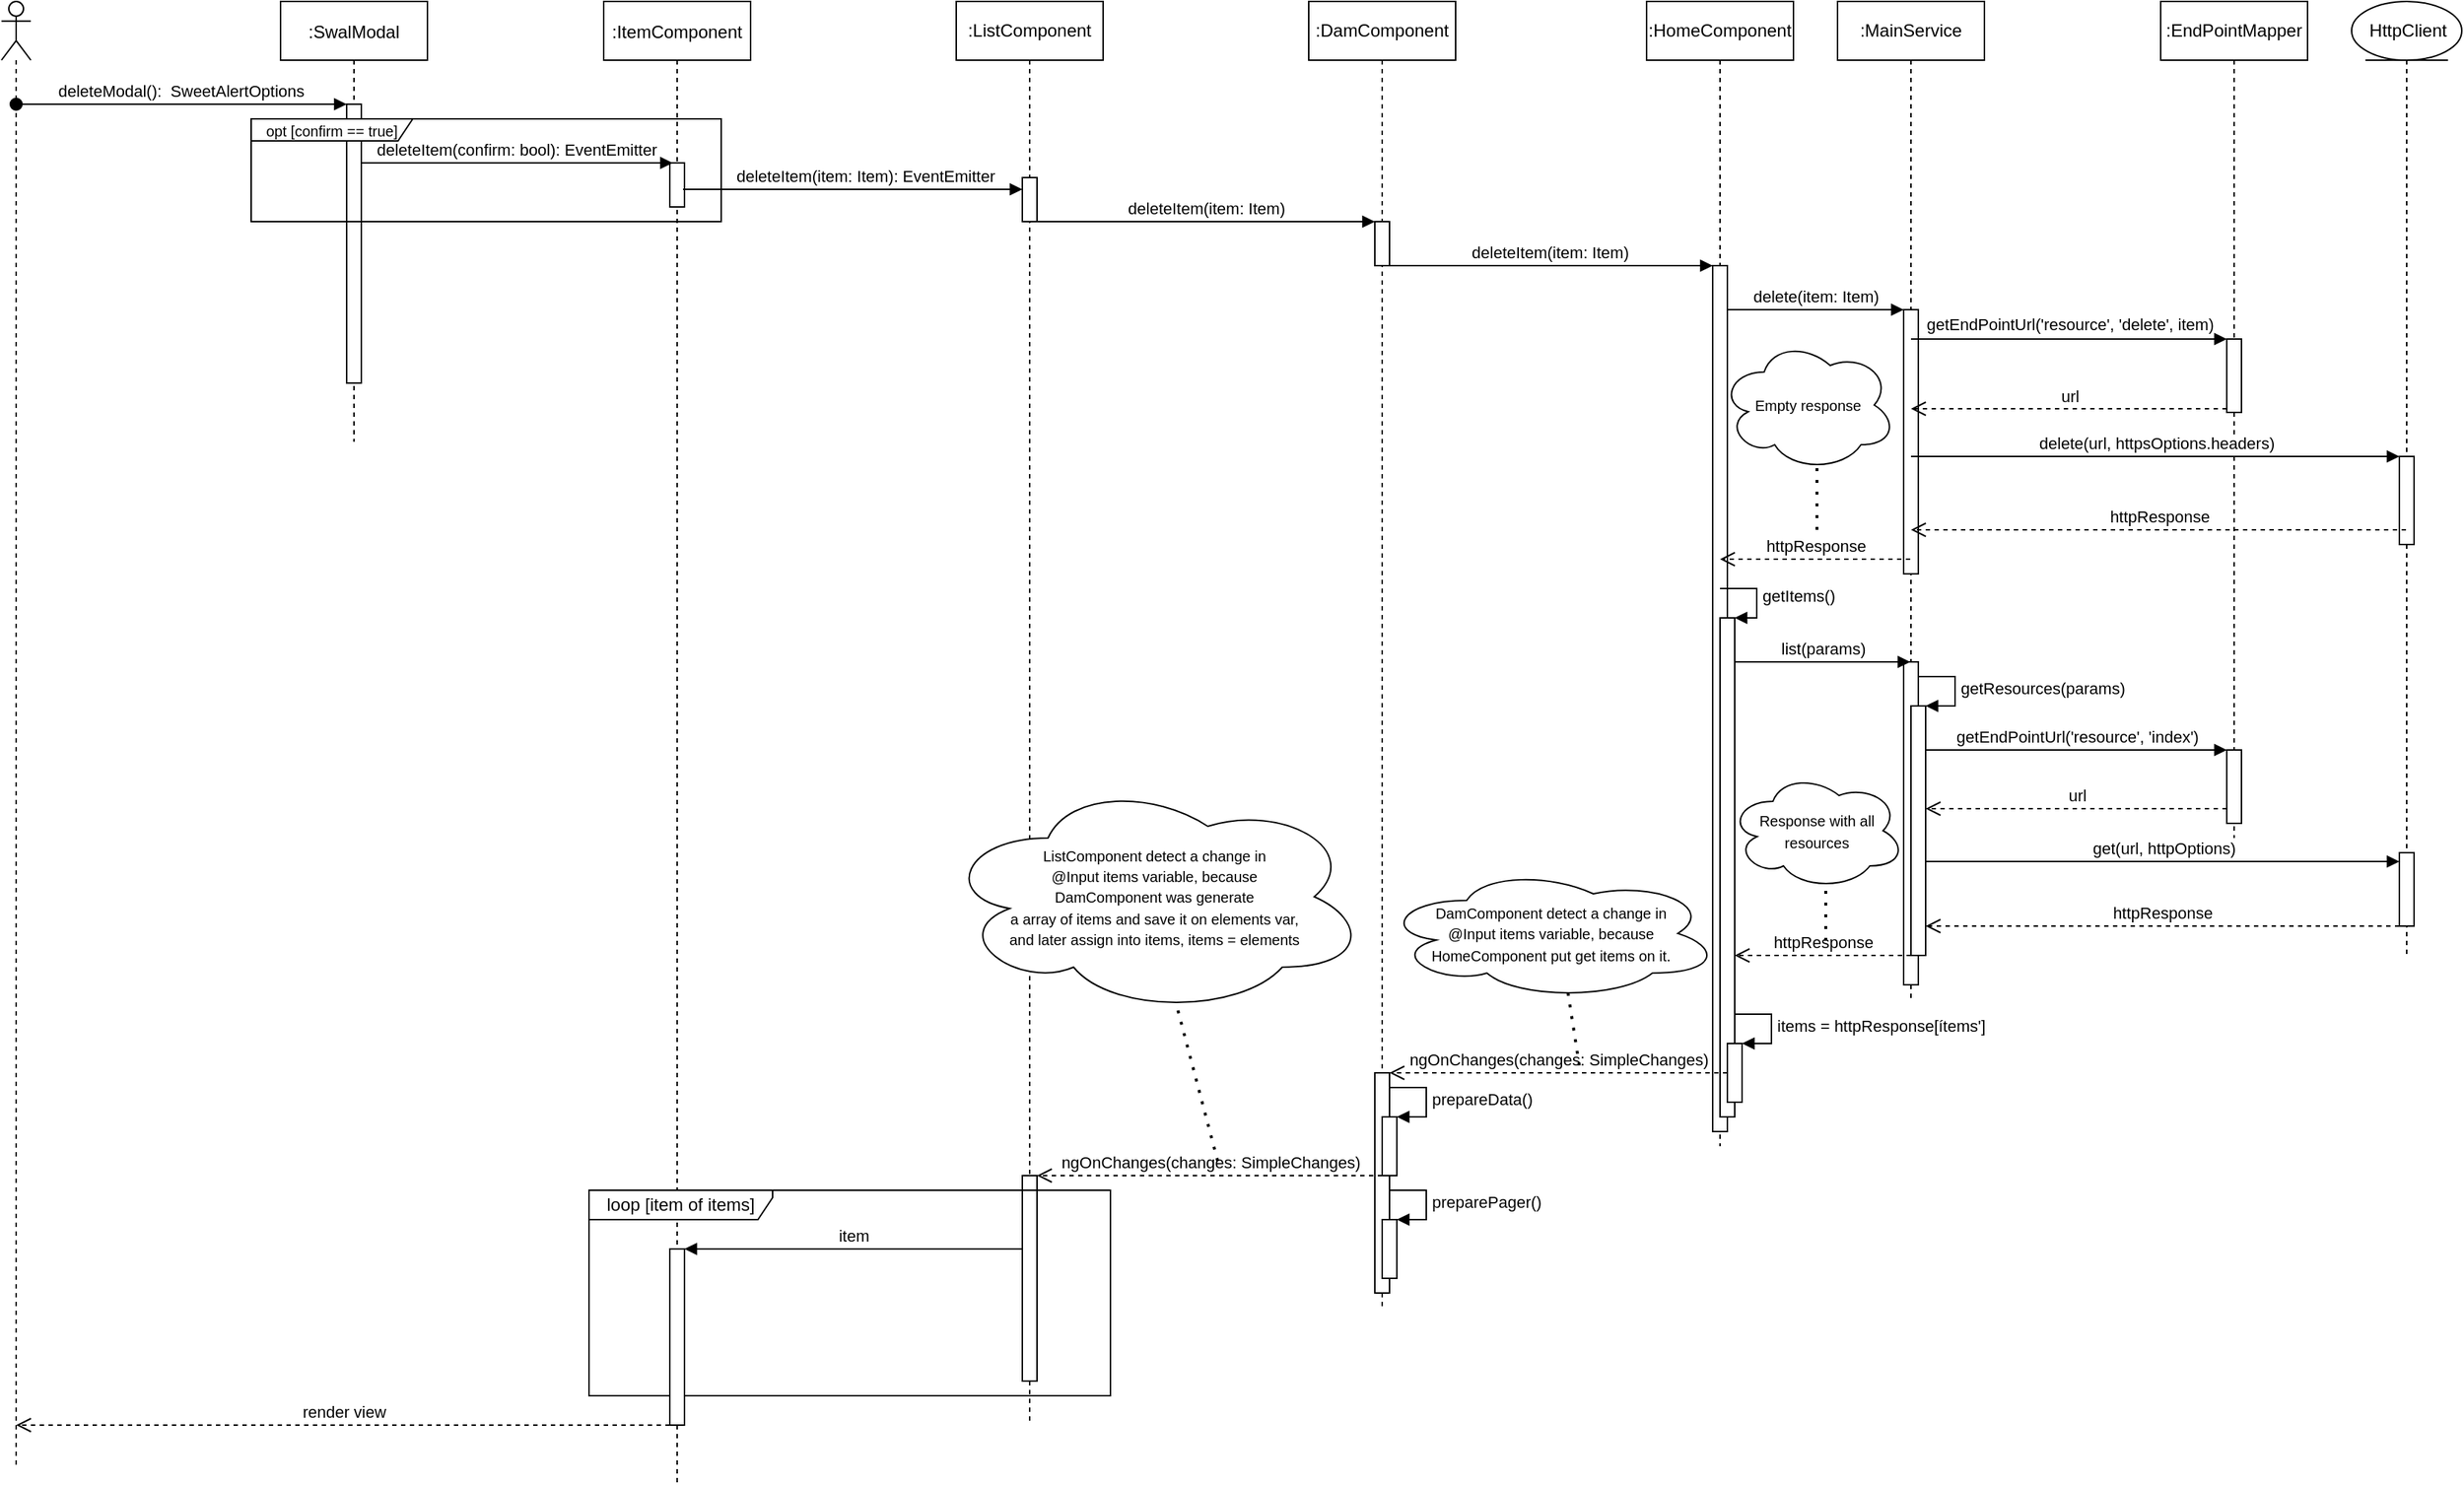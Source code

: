 <mxfile version="13.9.9" type="device"><diagram id="kgpKYQtTHZ0yAKxKKP6v" name="Page-1"><mxGraphModel dx="1652" dy="838" grid="1" gridSize="10" guides="1" tooltips="1" connect="1" arrows="1" fold="1" page="1" pageScale="1" pageWidth="850" pageHeight="1100" math="0" shadow="0"><root><mxCell id="0"/><mxCell id="1" parent="0"/><mxCell id="3nuBFxr9cyL0pnOWT2aG-1" value=":SwalModal" style="shape=umlLifeline;perimeter=lifelinePerimeter;container=1;collapsible=0;recursiveResize=0;rounded=0;shadow=0;strokeWidth=1;" parent="1" vertex="1"><mxGeometry x="200" y="80" width="100" height="300" as="geometry"/></mxCell><mxCell id="3nuBFxr9cyL0pnOWT2aG-2" value="" style="points=[];perimeter=orthogonalPerimeter;rounded=0;shadow=0;strokeWidth=1;" parent="3nuBFxr9cyL0pnOWT2aG-1" vertex="1"><mxGeometry x="45" y="70" width="10" height="190" as="geometry"/></mxCell><mxCell id="3nuBFxr9cyL0pnOWT2aG-5" value=":ItemComponent" style="shape=umlLifeline;perimeter=lifelinePerimeter;container=1;collapsible=0;recursiveResize=0;rounded=0;shadow=0;strokeWidth=1;" parent="1" vertex="1"><mxGeometry x="420" y="80" width="100" height="1010" as="geometry"/></mxCell><mxCell id="3nuBFxr9cyL0pnOWT2aG-6" value="" style="points=[];perimeter=orthogonalPerimeter;rounded=0;shadow=0;strokeWidth=1;" parent="3nuBFxr9cyL0pnOWT2aG-5" vertex="1"><mxGeometry x="45" y="110" width="10" height="30" as="geometry"/></mxCell><mxCell id="3nuBFxr9cyL0pnOWT2aG-8" value="deleteItem(confirm: bool): EventEmitter" style="verticalAlign=bottom;endArrow=block;shadow=0;strokeWidth=1;entryX=0.2;entryY=0;entryDx=0;entryDy=0;entryPerimeter=0;" parent="1" source="3nuBFxr9cyL0pnOWT2aG-2" target="3nuBFxr9cyL0pnOWT2aG-6" edge="1"><mxGeometry relative="1" as="geometry"><mxPoint x="355" y="160" as="sourcePoint"/><mxPoint x="450" y="190" as="targetPoint"/><Array as="points"><mxPoint x="330" y="190"/></Array></mxGeometry></mxCell><mxCell id="qYiAF75rXi7FKugmH7Yl-1" value="" style="shape=umlLifeline;participant=umlActor;perimeter=lifelinePerimeter;whiteSpace=wrap;html=1;container=1;collapsible=0;recursiveResize=0;verticalAlign=top;spacingTop=36;outlineConnect=0;" vertex="1" parent="1"><mxGeometry x="10" y="80" width="20" height="1000" as="geometry"/></mxCell><mxCell id="3nuBFxr9cyL0pnOWT2aG-3" value="deleteModal():  SweetAlertOptions" style="verticalAlign=bottom;startArrow=oval;endArrow=block;startSize=8;shadow=0;strokeWidth=1;" parent="1" target="3nuBFxr9cyL0pnOWT2aG-2" edge="1" source="qYiAF75rXi7FKugmH7Yl-1"><mxGeometry relative="1" as="geometry"><mxPoint x="105" y="150" as="sourcePoint"/><Array as="points"><mxPoint x="90" y="150"/></Array></mxGeometry></mxCell><mxCell id="qYiAF75rXi7FKugmH7Yl-3" value="&lt;font style=&quot;font-size: 10px&quot;&gt;opt [confirm == true]&lt;/font&gt;" style="shape=umlFrame;whiteSpace=wrap;html=1;width=110;height=15;" vertex="1" parent="1"><mxGeometry x="180" y="160" width="320" height="70" as="geometry"/></mxCell><mxCell id="qYiAF75rXi7FKugmH7Yl-6" value=":ListComponent" style="shape=umlLifeline;perimeter=lifelinePerimeter;whiteSpace=wrap;html=1;container=1;collapsible=0;recursiveResize=0;outlineConnect=0;" vertex="1" parent="1"><mxGeometry x="660" y="80" width="100" height="970" as="geometry"/></mxCell><mxCell id="qYiAF75rXi7FKugmH7Yl-9" value="" style="html=1;points=[];perimeter=orthogonalPerimeter;" vertex="1" parent="qYiAF75rXi7FKugmH7Yl-6"><mxGeometry x="45" y="120" width="10" height="30" as="geometry"/></mxCell><mxCell id="qYiAF75rXi7FKugmH7Yl-65" value="" style="html=1;points=[];perimeter=orthogonalPerimeter;" vertex="1" parent="qYiAF75rXi7FKugmH7Yl-6"><mxGeometry x="45" y="800" width="10" height="140" as="geometry"/></mxCell><mxCell id="qYiAF75rXi7FKugmH7Yl-7" value="deleteItem(item: Item): EventEmitter" style="html=1;verticalAlign=bottom;endArrow=block;" edge="1" parent="1" target="qYiAF75rXi7FKugmH7Yl-9"><mxGeometry x="0.07" width="80" relative="1" as="geometry"><mxPoint x="474" y="208" as="sourcePoint"/><mxPoint x="660" y="211" as="targetPoint"/><mxPoint as="offset"/></mxGeometry></mxCell><mxCell id="qYiAF75rXi7FKugmH7Yl-8" value=":DamComponent" style="shape=umlLifeline;perimeter=lifelinePerimeter;whiteSpace=wrap;html=1;container=1;collapsible=0;recursiveResize=0;outlineConnect=0;" vertex="1" parent="1"><mxGeometry x="900" y="80" width="100" height="890" as="geometry"/></mxCell><mxCell id="qYiAF75rXi7FKugmH7Yl-10" value="" style="html=1;points=[];perimeter=orthogonalPerimeter;" vertex="1" parent="qYiAF75rXi7FKugmH7Yl-8"><mxGeometry x="45" y="150" width="10" height="30" as="geometry"/></mxCell><mxCell id="qYiAF75rXi7FKugmH7Yl-57" value="" style="html=1;points=[];perimeter=orthogonalPerimeter;" vertex="1" parent="qYiAF75rXi7FKugmH7Yl-8"><mxGeometry x="45" y="730" width="10" height="150" as="geometry"/></mxCell><mxCell id="qYiAF75rXi7FKugmH7Yl-62" value="" style="html=1;points=[];perimeter=orthogonalPerimeter;" vertex="1" parent="qYiAF75rXi7FKugmH7Yl-8"><mxGeometry x="50" y="830" width="10" height="40" as="geometry"/></mxCell><mxCell id="qYiAF75rXi7FKugmH7Yl-63" value="preparePager()" style="edgeStyle=orthogonalEdgeStyle;html=1;align=left;spacingLeft=2;endArrow=block;rounded=0;entryX=1;entryY=0;" edge="1" target="qYiAF75rXi7FKugmH7Yl-62" parent="qYiAF75rXi7FKugmH7Yl-8"><mxGeometry relative="1" as="geometry"><mxPoint x="55" y="810" as="sourcePoint"/><Array as="points"><mxPoint x="80" y="810"/></Array></mxGeometry></mxCell><mxCell id="qYiAF75rXi7FKugmH7Yl-11" value="deleteItem(item: Item)" style="html=1;verticalAlign=bottom;endArrow=block;" edge="1" parent="1" source="qYiAF75rXi7FKugmH7Yl-9" target="qYiAF75rXi7FKugmH7Yl-10"><mxGeometry width="80" relative="1" as="geometry"><mxPoint x="730" y="229.5" as="sourcePoint"/><mxPoint x="810" y="229.5" as="targetPoint"/></mxGeometry></mxCell><mxCell id="qYiAF75rXi7FKugmH7Yl-13" value=":HomeComponent" style="shape=umlLifeline;perimeter=lifelinePerimeter;whiteSpace=wrap;html=1;container=1;collapsible=0;recursiveResize=0;outlineConnect=0;" vertex="1" parent="1"><mxGeometry x="1130" y="80" width="100" height="780" as="geometry"/></mxCell><mxCell id="qYiAF75rXi7FKugmH7Yl-14" value="" style="html=1;points=[];perimeter=orthogonalPerimeter;" vertex="1" parent="qYiAF75rXi7FKugmH7Yl-13"><mxGeometry x="45" y="180" width="10" height="590" as="geometry"/></mxCell><mxCell id="qYiAF75rXi7FKugmH7Yl-36" value="" style="html=1;points=[];perimeter=orthogonalPerimeter;" vertex="1" parent="qYiAF75rXi7FKugmH7Yl-13"><mxGeometry x="50" y="420" width="10" height="340" as="geometry"/></mxCell><mxCell id="qYiAF75rXi7FKugmH7Yl-37" value="getItems()" style="edgeStyle=orthogonalEdgeStyle;html=1;align=left;spacingLeft=2;endArrow=block;rounded=0;entryX=1;entryY=0;" edge="1" target="qYiAF75rXi7FKugmH7Yl-36" parent="qYiAF75rXi7FKugmH7Yl-13"><mxGeometry relative="1" as="geometry"><mxPoint x="50" y="400" as="sourcePoint"/><Array as="points"><mxPoint x="75" y="400"/></Array></mxGeometry></mxCell><mxCell id="qYiAF75rXi7FKugmH7Yl-54" value="" style="html=1;points=[];perimeter=orthogonalPerimeter;" vertex="1" parent="qYiAF75rXi7FKugmH7Yl-13"><mxGeometry x="55" y="710" width="10" height="40" as="geometry"/></mxCell><mxCell id="qYiAF75rXi7FKugmH7Yl-55" value="items = httpResponse[ítems']" style="edgeStyle=orthogonalEdgeStyle;html=1;align=left;spacingLeft=2;endArrow=block;rounded=0;entryX=1;entryY=0;" edge="1" target="qYiAF75rXi7FKugmH7Yl-54" parent="qYiAF75rXi7FKugmH7Yl-13"><mxGeometry relative="1" as="geometry"><mxPoint x="60" y="690" as="sourcePoint"/><Array as="points"><mxPoint x="85" y="690"/></Array></mxGeometry></mxCell><mxCell id="qYiAF75rXi7FKugmH7Yl-15" value=":MainService" style="shape=umlLifeline;perimeter=lifelinePerimeter;whiteSpace=wrap;html=1;container=1;collapsible=0;recursiveResize=0;outlineConnect=0;" vertex="1" parent="1"><mxGeometry x="1260" y="80" width="100" height="680" as="geometry"/></mxCell><mxCell id="qYiAF75rXi7FKugmH7Yl-16" value="" style="html=1;points=[];perimeter=orthogonalPerimeter;" vertex="1" parent="qYiAF75rXi7FKugmH7Yl-15"><mxGeometry x="45" y="210" width="10" height="180" as="geometry"/></mxCell><mxCell id="qYiAF75rXi7FKugmH7Yl-39" value="" style="html=1;points=[];perimeter=orthogonalPerimeter;" vertex="1" parent="qYiAF75rXi7FKugmH7Yl-15"><mxGeometry x="45" y="450" width="10" height="220" as="geometry"/></mxCell><mxCell id="qYiAF75rXi7FKugmH7Yl-17" value="deleteItem(item: Item)" style="html=1;verticalAlign=bottom;endArrow=block;exitX=0.8;exitY=1;exitDx=0;exitDy=0;exitPerimeter=0;" edge="1" parent="1" source="qYiAF75rXi7FKugmH7Yl-10" target="qYiAF75rXi7FKugmH7Yl-14"><mxGeometry width="80" relative="1" as="geometry"><mxPoint x="960" y="260" as="sourcePoint"/><mxPoint x="1040" y="260" as="targetPoint"/></mxGeometry></mxCell><mxCell id="qYiAF75rXi7FKugmH7Yl-18" value="delete(item: Item)" style="html=1;verticalAlign=bottom;endArrow=block;" edge="1" parent="1" source="qYiAF75rXi7FKugmH7Yl-14" target="qYiAF75rXi7FKugmH7Yl-16"><mxGeometry width="80" relative="1" as="geometry"><mxPoint x="1190" y="290" as="sourcePoint"/><mxPoint x="1270" y="290" as="targetPoint"/><Array as="points"><mxPoint x="1210" y="290"/></Array></mxGeometry></mxCell><mxCell id="qYiAF75rXi7FKugmH7Yl-20" value="" style="shape=umlLifeline;participant=umlEntity;perimeter=lifelinePerimeter;whiteSpace=wrap;html=1;container=1;collapsible=0;recursiveResize=0;verticalAlign=top;spacingTop=36;outlineConnect=0;" vertex="1" parent="1"><mxGeometry x="1610" y="80" width="75" height="650" as="geometry"/></mxCell><mxCell id="qYiAF75rXi7FKugmH7Yl-21" value="HttpClient" style="text;html=1;align=center;verticalAlign=middle;resizable=0;points=[];autosize=1;" vertex="1" parent="qYiAF75rXi7FKugmH7Yl-20"><mxGeometry x="2.5" y="10" width="70" height="20" as="geometry"/></mxCell><mxCell id="qYiAF75rXi7FKugmH7Yl-23" value="" style="html=1;points=[];perimeter=orthogonalPerimeter;" vertex="1" parent="qYiAF75rXi7FKugmH7Yl-20"><mxGeometry x="32.5" y="310" width="10" height="60" as="geometry"/></mxCell><mxCell id="qYiAF75rXi7FKugmH7Yl-47" value="" style="html=1;points=[];perimeter=orthogonalPerimeter;" vertex="1" parent="qYiAF75rXi7FKugmH7Yl-20"><mxGeometry x="32.5" y="580" width="10" height="50" as="geometry"/></mxCell><mxCell id="qYiAF75rXi7FKugmH7Yl-26" value=":EndPointMapper" style="shape=umlLifeline;perimeter=lifelinePerimeter;whiteSpace=wrap;html=1;container=1;collapsible=0;recursiveResize=0;outlineConnect=0;" vertex="1" parent="1"><mxGeometry x="1480" y="80" width="100" height="570" as="geometry"/></mxCell><mxCell id="qYiAF75rXi7FKugmH7Yl-28" value="" style="html=1;points=[];perimeter=orthogonalPerimeter;" vertex="1" parent="qYiAF75rXi7FKugmH7Yl-26"><mxGeometry x="45" y="230" width="10" height="50" as="geometry"/></mxCell><mxCell id="qYiAF75rXi7FKugmH7Yl-43" value="" style="html=1;points=[];perimeter=orthogonalPerimeter;" vertex="1" parent="qYiAF75rXi7FKugmH7Yl-26"><mxGeometry x="45" y="510" width="10" height="50" as="geometry"/></mxCell><mxCell id="qYiAF75rXi7FKugmH7Yl-30" value="url" style="html=1;verticalAlign=bottom;endArrow=open;dashed=1;endSize=8;exitX=0;exitY=0.95;" edge="1" source="qYiAF75rXi7FKugmH7Yl-28" parent="1" target="qYiAF75rXi7FKugmH7Yl-15"><mxGeometry relative="1" as="geometry"><mxPoint x="1340" y="358" as="targetPoint"/></mxGeometry></mxCell><mxCell id="qYiAF75rXi7FKugmH7Yl-29" value="getEndPointUrl('resource', 'delete', item)" style="html=1;verticalAlign=bottom;endArrow=block;entryX=0;entryY=0;" edge="1" target="qYiAF75rXi7FKugmH7Yl-28" parent="1" source="qYiAF75rXi7FKugmH7Yl-15"><mxGeometry y="1" relative="1" as="geometry"><mxPoint x="1470" y="310" as="sourcePoint"/><mxPoint as="offset"/></mxGeometry></mxCell><mxCell id="qYiAF75rXi7FKugmH7Yl-31" value="delete(url, httpsOptions.headers)" style="html=1;verticalAlign=bottom;endArrow=block;" edge="1" parent="1" source="qYiAF75rXi7FKugmH7Yl-15" target="qYiAF75rXi7FKugmH7Yl-23"><mxGeometry width="80" relative="1" as="geometry"><mxPoint x="1320" y="400" as="sourcePoint"/><mxPoint x="1400" y="400" as="targetPoint"/><Array as="points"><mxPoint x="1600" y="390"/></Array></mxGeometry></mxCell><mxCell id="qYiAF75rXi7FKugmH7Yl-32" value="httpResponse" style="html=1;verticalAlign=bottom;endArrow=open;dashed=1;endSize=8;" edge="1" parent="1" source="qYiAF75rXi7FKugmH7Yl-20" target="qYiAF75rXi7FKugmH7Yl-15"><mxGeometry relative="1" as="geometry"><mxPoint x="1630" y="449" as="sourcePoint"/><mxPoint x="1550" y="440" as="targetPoint"/><Array as="points"><mxPoint x="1600" y="440"/></Array></mxGeometry></mxCell><mxCell id="qYiAF75rXi7FKugmH7Yl-33" value="httpResponse" style="html=1;verticalAlign=bottom;endArrow=open;dashed=1;endSize=8;" edge="1" parent="1" source="qYiAF75rXi7FKugmH7Yl-15" target="qYiAF75rXi7FKugmH7Yl-13"><mxGeometry relative="1" as="geometry"><mxPoint x="1300" y="460" as="sourcePoint"/><mxPoint x="1220" y="460" as="targetPoint"/><Array as="points"><mxPoint x="1260" y="460"/></Array></mxGeometry></mxCell><mxCell id="qYiAF75rXi7FKugmH7Yl-40" value="list(params)" style="html=1;verticalAlign=bottom;endArrow=block;" edge="1" parent="1" source="qYiAF75rXi7FKugmH7Yl-36"><mxGeometry width="80" relative="1" as="geometry"><mxPoint x="1200" y="530" as="sourcePoint"/><mxPoint x="1309.5" y="530" as="targetPoint"/><Array as="points"><mxPoint x="1240" y="530"/></Array></mxGeometry></mxCell><mxCell id="qYiAF75rXi7FKugmH7Yl-41" value="" style="html=1;points=[];perimeter=orthogonalPerimeter;" vertex="1" parent="1"><mxGeometry x="1310" y="560" width="10" height="170" as="geometry"/></mxCell><mxCell id="qYiAF75rXi7FKugmH7Yl-42" value="getResources(params)" style="edgeStyle=orthogonalEdgeStyle;html=1;align=left;spacingLeft=2;endArrow=block;rounded=0;entryX=1;entryY=0;" edge="1" target="qYiAF75rXi7FKugmH7Yl-41" parent="1"><mxGeometry relative="1" as="geometry"><mxPoint x="1315" y="540" as="sourcePoint"/><Array as="points"><mxPoint x="1340" y="540"/></Array></mxGeometry></mxCell><mxCell id="qYiAF75rXi7FKugmH7Yl-44" value="getEndPointUrl('resource', 'index')" style="html=1;verticalAlign=bottom;endArrow=block;" edge="1" parent="1" source="qYiAF75rXi7FKugmH7Yl-41" target="qYiAF75rXi7FKugmH7Yl-43"><mxGeometry width="80" relative="1" as="geometry"><mxPoint x="1330" y="590" as="sourcePoint"/><mxPoint x="1410" y="590" as="targetPoint"/><Array as="points"><mxPoint x="1380" y="590"/></Array></mxGeometry></mxCell><mxCell id="qYiAF75rXi7FKugmH7Yl-45" value="url" style="html=1;verticalAlign=bottom;endArrow=open;dashed=1;endSize=8;" edge="1" parent="1" source="qYiAF75rXi7FKugmH7Yl-43" target="qYiAF75rXi7FKugmH7Yl-41"><mxGeometry relative="1" as="geometry"><mxPoint x="1510" y="640" as="sourcePoint"/><mxPoint x="1430" y="640" as="targetPoint"/><Array as="points"><mxPoint x="1460" y="630"/><mxPoint x="1420" y="630"/><mxPoint x="1390" y="630"/></Array></mxGeometry></mxCell><mxCell id="qYiAF75rXi7FKugmH7Yl-46" value="get(url, httpOptions)" style="html=1;verticalAlign=bottom;endArrow=block;" edge="1" parent="1"><mxGeometry width="80" relative="1" as="geometry"><mxPoint x="1320" y="666" as="sourcePoint"/><mxPoint x="1642.5" y="666" as="targetPoint"/><Array as="points"><mxPoint x="1520" y="666"/></Array></mxGeometry></mxCell><mxCell id="qYiAF75rXi7FKugmH7Yl-48" value="httpResponse" style="html=1;verticalAlign=bottom;endArrow=open;dashed=1;endSize=8;" edge="1" parent="1" source="qYiAF75rXi7FKugmH7Yl-47" target="qYiAF75rXi7FKugmH7Yl-41"><mxGeometry relative="1" as="geometry"><mxPoint x="1630" y="710" as="sourcePoint"/><mxPoint x="1550" y="710" as="targetPoint"/><Array as="points"><mxPoint x="1510" y="710"/></Array></mxGeometry></mxCell><mxCell id="qYiAF75rXi7FKugmH7Yl-49" value="httpResponse" style="html=1;verticalAlign=bottom;endArrow=open;dashed=1;endSize=8;" edge="1" parent="1" source="qYiAF75rXi7FKugmH7Yl-41" target="qYiAF75rXi7FKugmH7Yl-36"><mxGeometry relative="1" as="geometry"><mxPoint x="1280" y="730" as="sourcePoint"/><mxPoint x="1200" y="730" as="targetPoint"/><Array as="points"><mxPoint x="1220" y="730"/></Array></mxGeometry></mxCell><mxCell id="qYiAF75rXi7FKugmH7Yl-50" value="&lt;font style=&quot;font-size: 10px&quot;&gt;Empty response&lt;/font&gt;" style="ellipse;shape=cloud;whiteSpace=wrap;html=1;" vertex="1" parent="1"><mxGeometry x="1180" y="310" width="120" height="90" as="geometry"/></mxCell><mxCell id="qYiAF75rXi7FKugmH7Yl-51" value="" style="endArrow=none;dashed=1;html=1;dashPattern=1 3;strokeWidth=2;entryX=0.55;entryY=0.95;entryDx=0;entryDy=0;entryPerimeter=0;" edge="1" parent="1" target="qYiAF75rXi7FKugmH7Yl-50"><mxGeometry width="50" height="50" relative="1" as="geometry"><mxPoint x="1246" y="440" as="sourcePoint"/><mxPoint x="970" y="400" as="targetPoint"/></mxGeometry></mxCell><mxCell id="qYiAF75rXi7FKugmH7Yl-52" value="&lt;font style=&quot;font-size: 10px&quot;&gt;Response with all resources&lt;/font&gt;" style="ellipse;shape=cloud;whiteSpace=wrap;html=1;" vertex="1" parent="1"><mxGeometry x="1186" y="605" width="120" height="80" as="geometry"/></mxCell><mxCell id="qYiAF75rXi7FKugmH7Yl-53" value="" style="endArrow=none;dashed=1;html=1;dashPattern=1 3;strokeWidth=2;entryX=0.55;entryY=0.95;entryDx=0;entryDy=0;entryPerimeter=0;" edge="1" parent="1" target="qYiAF75rXi7FKugmH7Yl-52"><mxGeometry width="50" height="50" relative="1" as="geometry"><mxPoint x="1252" y="720" as="sourcePoint"/><mxPoint x="1010" y="480" as="targetPoint"/></mxGeometry></mxCell><mxCell id="qYiAF75rXi7FKugmH7Yl-56" value="ngOnChanges(changes: SimpleChanges)" style="html=1;verticalAlign=bottom;endArrow=open;dashed=1;endSize=8;" edge="1" parent="1" source="qYiAF75rXi7FKugmH7Yl-54" target="qYiAF75rXi7FKugmH7Yl-57"><mxGeometry relative="1" as="geometry"><mxPoint x="1090" y="820" as="sourcePoint"/><mxPoint x="1010" y="820" as="targetPoint"/></mxGeometry></mxCell><mxCell id="qYiAF75rXi7FKugmH7Yl-58" value="&lt;font style=&quot;font-size: 10px&quot;&gt;DamComponent detect a change in &lt;br&gt;@Input items variable, because&lt;br&gt;HomeComponent put get items on it.&lt;br&gt;&lt;/font&gt;" style="ellipse;shape=cloud;whiteSpace=wrap;html=1;" vertex="1" parent="1"><mxGeometry x="950" y="670" width="230" height="90" as="geometry"/></mxCell><mxCell id="qYiAF75rXi7FKugmH7Yl-59" value="" style="endArrow=none;dashed=1;html=1;dashPattern=1 3;strokeWidth=2;exitX=0.55;exitY=0.95;exitDx=0;exitDy=0;exitPerimeter=0;" edge="1" parent="1" source="qYiAF75rXi7FKugmH7Yl-58"><mxGeometry width="50" height="50" relative="1" as="geometry"><mxPoint x="880" y="670" as="sourcePoint"/><mxPoint x="1085" y="810" as="targetPoint"/></mxGeometry></mxCell><mxCell id="qYiAF75rXi7FKugmH7Yl-60" value="" style="html=1;points=[];perimeter=orthogonalPerimeter;" vertex="1" parent="1"><mxGeometry x="950" y="840" width="10" height="40" as="geometry"/></mxCell><mxCell id="qYiAF75rXi7FKugmH7Yl-61" value="prepareData()" style="edgeStyle=orthogonalEdgeStyle;html=1;align=left;spacingLeft=2;endArrow=block;rounded=0;entryX=1;entryY=0;" edge="1" target="qYiAF75rXi7FKugmH7Yl-60" parent="1"><mxGeometry relative="1" as="geometry"><mxPoint x="955" y="820" as="sourcePoint"/><Array as="points"><mxPoint x="980" y="820"/></Array></mxGeometry></mxCell><mxCell id="qYiAF75rXi7FKugmH7Yl-64" value="ngOnChanges(changes: SimpleChanges)" style="html=1;verticalAlign=bottom;endArrow=open;dashed=1;endSize=8;" edge="1" parent="1" source="qYiAF75rXi7FKugmH7Yl-60" target="qYiAF75rXi7FKugmH7Yl-65"><mxGeometry relative="1" as="geometry"><mxPoint x="850" y="900" as="sourcePoint"/><mxPoint x="770" y="900" as="targetPoint"/></mxGeometry></mxCell><mxCell id="qYiAF75rXi7FKugmH7Yl-66" value="&lt;font style=&quot;font-size: 10px&quot;&gt;ListComponent detect a change in&lt;br&gt;@Input items variable, because&lt;br&gt;DamComponent was generate&lt;br&gt;a array of items and save it on elements var,&lt;br&gt;and later assign into items, items = elements&lt;br&gt;&lt;/font&gt;" style="ellipse;shape=cloud;whiteSpace=wrap;html=1;" vertex="1" parent="1"><mxGeometry x="650" y="610" width="290" height="160" as="geometry"/></mxCell><mxCell id="qYiAF75rXi7FKugmH7Yl-67" value="" style="endArrow=none;dashed=1;html=1;dashPattern=1 3;strokeWidth=2;entryX=0.55;entryY=0.95;entryDx=0;entryDy=0;entryPerimeter=0;" edge="1" parent="1" target="qYiAF75rXi7FKugmH7Yl-66"><mxGeometry width="50" height="50" relative="1" as="geometry"><mxPoint x="838" y="870" as="sourcePoint"/><mxPoint x="1130" y="540" as="targetPoint"/></mxGeometry></mxCell><mxCell id="qYiAF75rXi7FKugmH7Yl-68" value="loop [item of items]" style="shape=umlFrame;whiteSpace=wrap;html=1;width=125;height=20;" vertex="1" parent="1"><mxGeometry x="410" y="890" width="355" height="140" as="geometry"/></mxCell><mxCell id="qYiAF75rXi7FKugmH7Yl-69" value="" style="html=1;points=[];perimeter=orthogonalPerimeter;" vertex="1" parent="1"><mxGeometry x="465" y="930" width="10" height="120" as="geometry"/></mxCell><mxCell id="qYiAF75rXi7FKugmH7Yl-70" value="item" style="html=1;verticalAlign=bottom;endArrow=block;" edge="1" parent="1" source="qYiAF75rXi7FKugmH7Yl-65" target="qYiAF75rXi7FKugmH7Yl-69"><mxGeometry width="80" relative="1" as="geometry"><mxPoint x="600" y="850" as="sourcePoint"/><mxPoint x="880" y="650" as="targetPoint"/><Array as="points"><mxPoint x="610" y="930"/></Array></mxGeometry></mxCell><mxCell id="qYiAF75rXi7FKugmH7Yl-71" value="render view" style="html=1;verticalAlign=bottom;endArrow=open;dashed=1;endSize=8;" edge="1" parent="1" source="qYiAF75rXi7FKugmH7Yl-69" target="qYiAF75rXi7FKugmH7Yl-1"><mxGeometry relative="1" as="geometry"><mxPoint x="460" y="1049" as="sourcePoint"/><mxPoint x="380" y="1049" as="targetPoint"/><Array as="points"><mxPoint x="220" y="1050"/></Array></mxGeometry></mxCell></root></mxGraphModel></diagram></mxfile>
